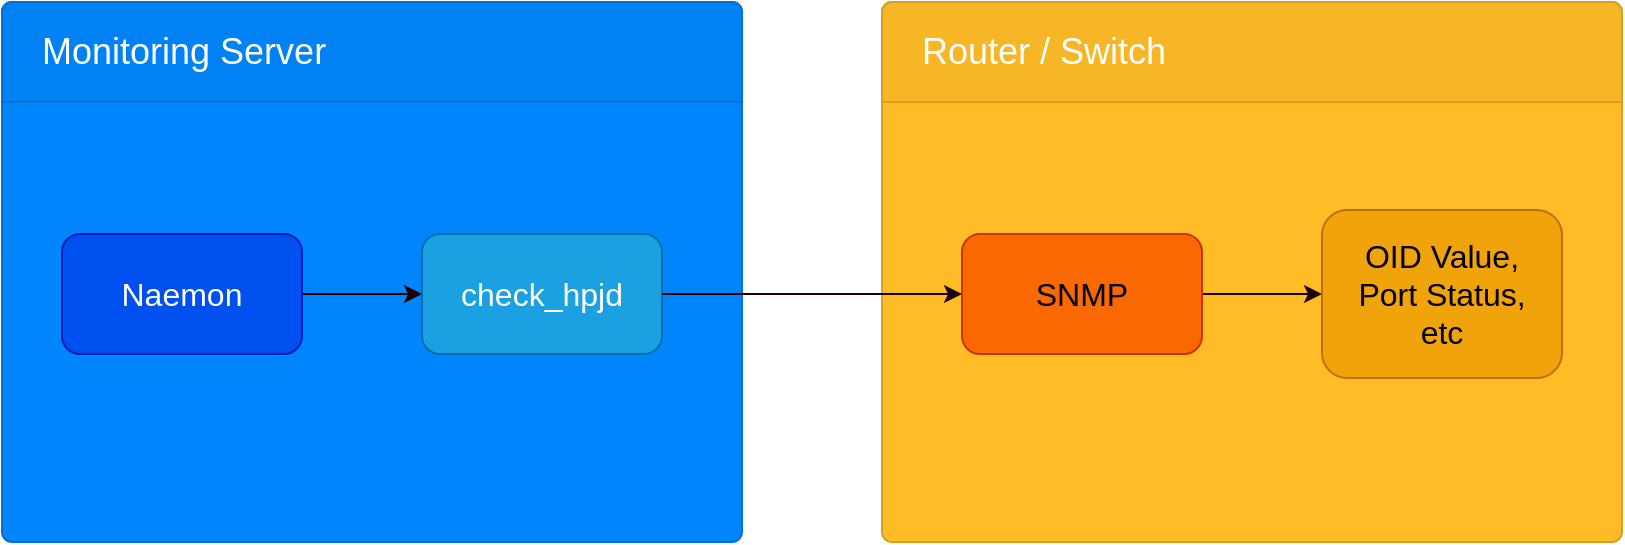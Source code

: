 <mxfile version="24.7.17">
  <diagram name="Seite-1" id="R0aHDFtCkrT7WoSOV8md">
    <mxGraphModel dx="1434" dy="957" grid="1" gridSize="10" guides="1" tooltips="1" connect="1" arrows="1" fold="1" page="1" pageScale="1" pageWidth="1169" pageHeight="827" math="0" shadow="0">
      <root>
        <mxCell id="0" />
        <mxCell id="1" parent="0" />
        <mxCell id="5FB76fzgtN4Mtl5dD62B-1" value="" style="html=1;shadow=0;dashed=0;shape=mxgraph.bootstrap.rrect;rSize=5;strokeColor=#0071D5;html=1;whiteSpace=wrap;fillColor=#0085FC;fontColor=#ffffff;verticalAlign=bottom;align=left;spacing=20;spacingBottom=0;fontSize=14;" parent="1" vertex="1">
          <mxGeometry x="80" y="290" width="370" height="270" as="geometry" />
        </mxCell>
        <mxCell id="5FB76fzgtN4Mtl5dD62B-2" value="Monitoring Server" style="html=1;shadow=0;dashed=0;shape=mxgraph.bootstrap.topButton;rSize=5;perimeter=none;whiteSpace=wrap;fillColor=#0081F4;strokeColor=#0071D5;fontColor=#ffffff;resizeWidth=1;fontSize=18;align=left;spacing=20;" parent="5FB76fzgtN4Mtl5dD62B-1" vertex="1">
          <mxGeometry width="370" height="50" relative="1" as="geometry" />
        </mxCell>
        <mxCell id="5FB76fzgtN4Mtl5dD62B-13" style="edgeStyle=orthogonalEdgeStyle;rounded=0;orthogonalLoop=1;jettySize=auto;html=1;strokeColor=#1D0101;" parent="5FB76fzgtN4Mtl5dD62B-1" source="5FB76fzgtN4Mtl5dD62B-11" target="5FB76fzgtN4Mtl5dD62B-12" edge="1">
          <mxGeometry relative="1" as="geometry" />
        </mxCell>
        <mxCell id="5FB76fzgtN4Mtl5dD62B-11" value="&lt;font style=&quot;font-size: 16px;&quot;&gt;Naemon&lt;/font&gt;" style="rounded=1;whiteSpace=wrap;html=1;fillColor=#0050ef;fontColor=#ffffff;strokeColor=#001DBC;fontSize=16;" parent="5FB76fzgtN4Mtl5dD62B-1" vertex="1">
          <mxGeometry x="30" y="116" width="120" height="60" as="geometry" />
        </mxCell>
        <mxCell id="5FB76fzgtN4Mtl5dD62B-12" value="&lt;font style=&quot;font-size: 16px;&quot;&gt;check_hpjd&lt;/font&gt;" style="rounded=1;whiteSpace=wrap;html=1;fillColor=#1ba1e2;fontColor=#ffffff;strokeColor=#006EAF;fontSize=16;" parent="5FB76fzgtN4Mtl5dD62B-1" vertex="1">
          <mxGeometry x="210" y="116" width="120" height="60" as="geometry" />
        </mxCell>
        <mxCell id="5FB76fzgtN4Mtl5dD62B-3" value="&lt;br style=&quot;font-size: 14px&quot;&gt;" style="html=1;shadow=0;dashed=0;shape=mxgraph.bootstrap.rrect;rSize=5;strokeColor=#D89F20;html=1;whiteSpace=wrap;fillColor=#FFBC26;fontColor=#ffffff;verticalAlign=bottom;align=left;spacing=20;spacingBottom=0;fontSize=14;" parent="1" vertex="1">
          <mxGeometry x="520" y="290" width="370" height="270" as="geometry" />
        </mxCell>
        <mxCell id="5FB76fzgtN4Mtl5dD62B-4" value="Router / Switch" style="html=1;shadow=0;dashed=0;shape=mxgraph.bootstrap.topButton;rSize=5;perimeter=none;whiteSpace=wrap;fillColor=#F7B625;strokeColor=#D89F20;fontColor=#ffffff;resizeWidth=1;fontSize=18;align=left;spacing=20;" parent="5FB76fzgtN4Mtl5dD62B-3" vertex="1">
          <mxGeometry width="370.0" height="50" relative="1" as="geometry" />
        </mxCell>
        <mxCell id="8KbS3jkSz1OGSN4ES3QD-18" style="edgeStyle=orthogonalEdgeStyle;rounded=0;orthogonalLoop=1;jettySize=auto;html=1;entryX=0;entryY=0.5;entryDx=0;entryDy=0;strokeColor=#1D0101;" parent="5FB76fzgtN4Mtl5dD62B-3" source="5FB76fzgtN4Mtl5dD62B-14" target="8KbS3jkSz1OGSN4ES3QD-17" edge="1">
          <mxGeometry relative="1" as="geometry" />
        </mxCell>
        <mxCell id="5FB76fzgtN4Mtl5dD62B-14" value="&lt;font style=&quot;font-size: 16px;&quot;&gt;SNMP&lt;/font&gt;" style="rounded=1;whiteSpace=wrap;html=1;fillColor=#fa6800;fontColor=#000000;strokeColor=#C73500;fontSize=16;" parent="5FB76fzgtN4Mtl5dD62B-3" vertex="1">
          <mxGeometry x="40.005" y="116" width="120" height="60" as="geometry" />
        </mxCell>
        <mxCell id="8KbS3jkSz1OGSN4ES3QD-17" value="&lt;span style=&quot;font-size: 16px;&quot;&gt;OID Value,&lt;/span&gt;&lt;div style=&quot;font-size: 16px;&quot;&gt;&lt;span style=&quot;font-size: 16px;&quot;&gt;Port Status,&lt;/span&gt;&lt;/div&gt;&lt;div style=&quot;font-size: 16px;&quot;&gt;&lt;span style=&quot;font-size: 16px;&quot;&gt;etc&lt;/span&gt;&lt;/div&gt;" style="rounded=1;whiteSpace=wrap;html=1;fillColor=#f0a30a;fontColor=#000000;strokeColor=#BD7000;fontSize=16;" parent="5FB76fzgtN4Mtl5dD62B-3" vertex="1">
          <mxGeometry x="220" y="104" width="120" height="84" as="geometry" />
        </mxCell>
        <mxCell id="5FB76fzgtN4Mtl5dD62B-15" style="edgeStyle=orthogonalEdgeStyle;rounded=0;orthogonalLoop=1;jettySize=auto;html=1;strokeColor=#1D0101;" parent="1" source="5FB76fzgtN4Mtl5dD62B-12" target="5FB76fzgtN4Mtl5dD62B-14" edge="1">
          <mxGeometry relative="1" as="geometry" />
        </mxCell>
      </root>
    </mxGraphModel>
  </diagram>
</mxfile>
